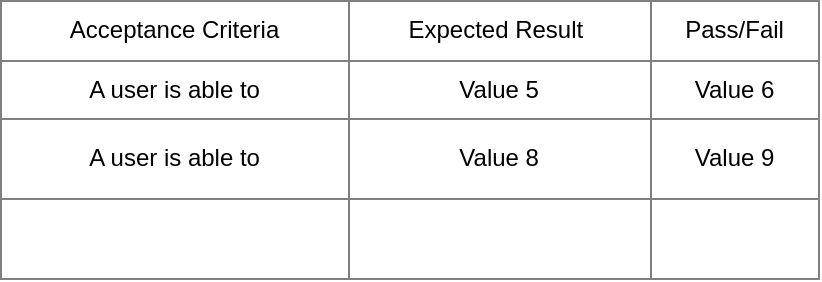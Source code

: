 <mxfile version="10.7.5" type="device"><diagram id="sl2p43Cohf-mYsWZGaZs" name="Page-1"><mxGraphModel dx="758" dy="399" grid="1" gridSize="10" guides="1" tooltips="1" connect="1" arrows="1" fold="1" page="1" pageScale="1" pageWidth="827" pageHeight="1169" math="0" shadow="0"><root><mxCell id="0"/><mxCell id="1" parent="0"/><mxCell id="NXt__qiBIRcNRsA1jBj1-1" value="&lt;table border=&quot;1&quot; width=&quot;100%&quot; style=&quot;width: 100% ; height: 100% ; border-collapse: collapse&quot;&gt;&lt;tbody&gt;&lt;tr&gt;&lt;td align=&quot;center&quot;&gt;Acceptance Criteria&lt;/td&gt;&lt;td align=&quot;center&quot;&gt;Expected Result&amp;nbsp;&lt;/td&gt;&lt;td align=&quot;center&quot;&gt;Pass/Fail&lt;/td&gt;&lt;/tr&gt;&lt;tr&gt;&lt;td align=&quot;center&quot;&gt;A user is able to&lt;/td&gt;&lt;td align=&quot;center&quot;&gt;Value 5&lt;/td&gt;&lt;td align=&quot;center&quot;&gt;Value 6&lt;/td&gt;&lt;/tr&gt;&lt;tr&gt;&lt;td align=&quot;center&quot;&gt;&lt;table&gt;&lt;tbody&gt;&lt;tr&gt;&lt;td align=&quot;center&quot;&gt;A user is able to&lt;br&gt;&lt;/td&gt;&lt;/tr&gt;&lt;/tbody&gt;&lt;/table&gt;&lt;/td&gt;&lt;td align=&quot;center&quot;&gt;Value 8&lt;/td&gt;&lt;td align=&quot;center&quot;&gt;Value 9&lt;/td&gt;&lt;/tr&gt;&lt;tr&gt;&lt;td style=&quot;text-align: center&quot;&gt;&lt;table style=&quot;text-align: center&quot;&gt;&lt;tbody&gt;&lt;tr&gt;&lt;td align=&quot;center&quot;&gt;&lt;br&gt;&lt;/td&gt;&lt;/tr&gt;&lt;/tbody&gt;&lt;/table&gt;&lt;/td&gt;&lt;td&gt;&lt;br&gt;&lt;/td&gt;&lt;td&gt;&lt;br&gt;&lt;/td&gt;&lt;/tr&gt;&lt;/tbody&gt;&lt;/table&gt;" style="text;html=1;strokeColor=none;fillColor=none;overflow=fill;" vertex="1" parent="1"><mxGeometry x="20" y="20" width="410" height="140" as="geometry"/></mxCell></root></mxGraphModel></diagram></mxfile>